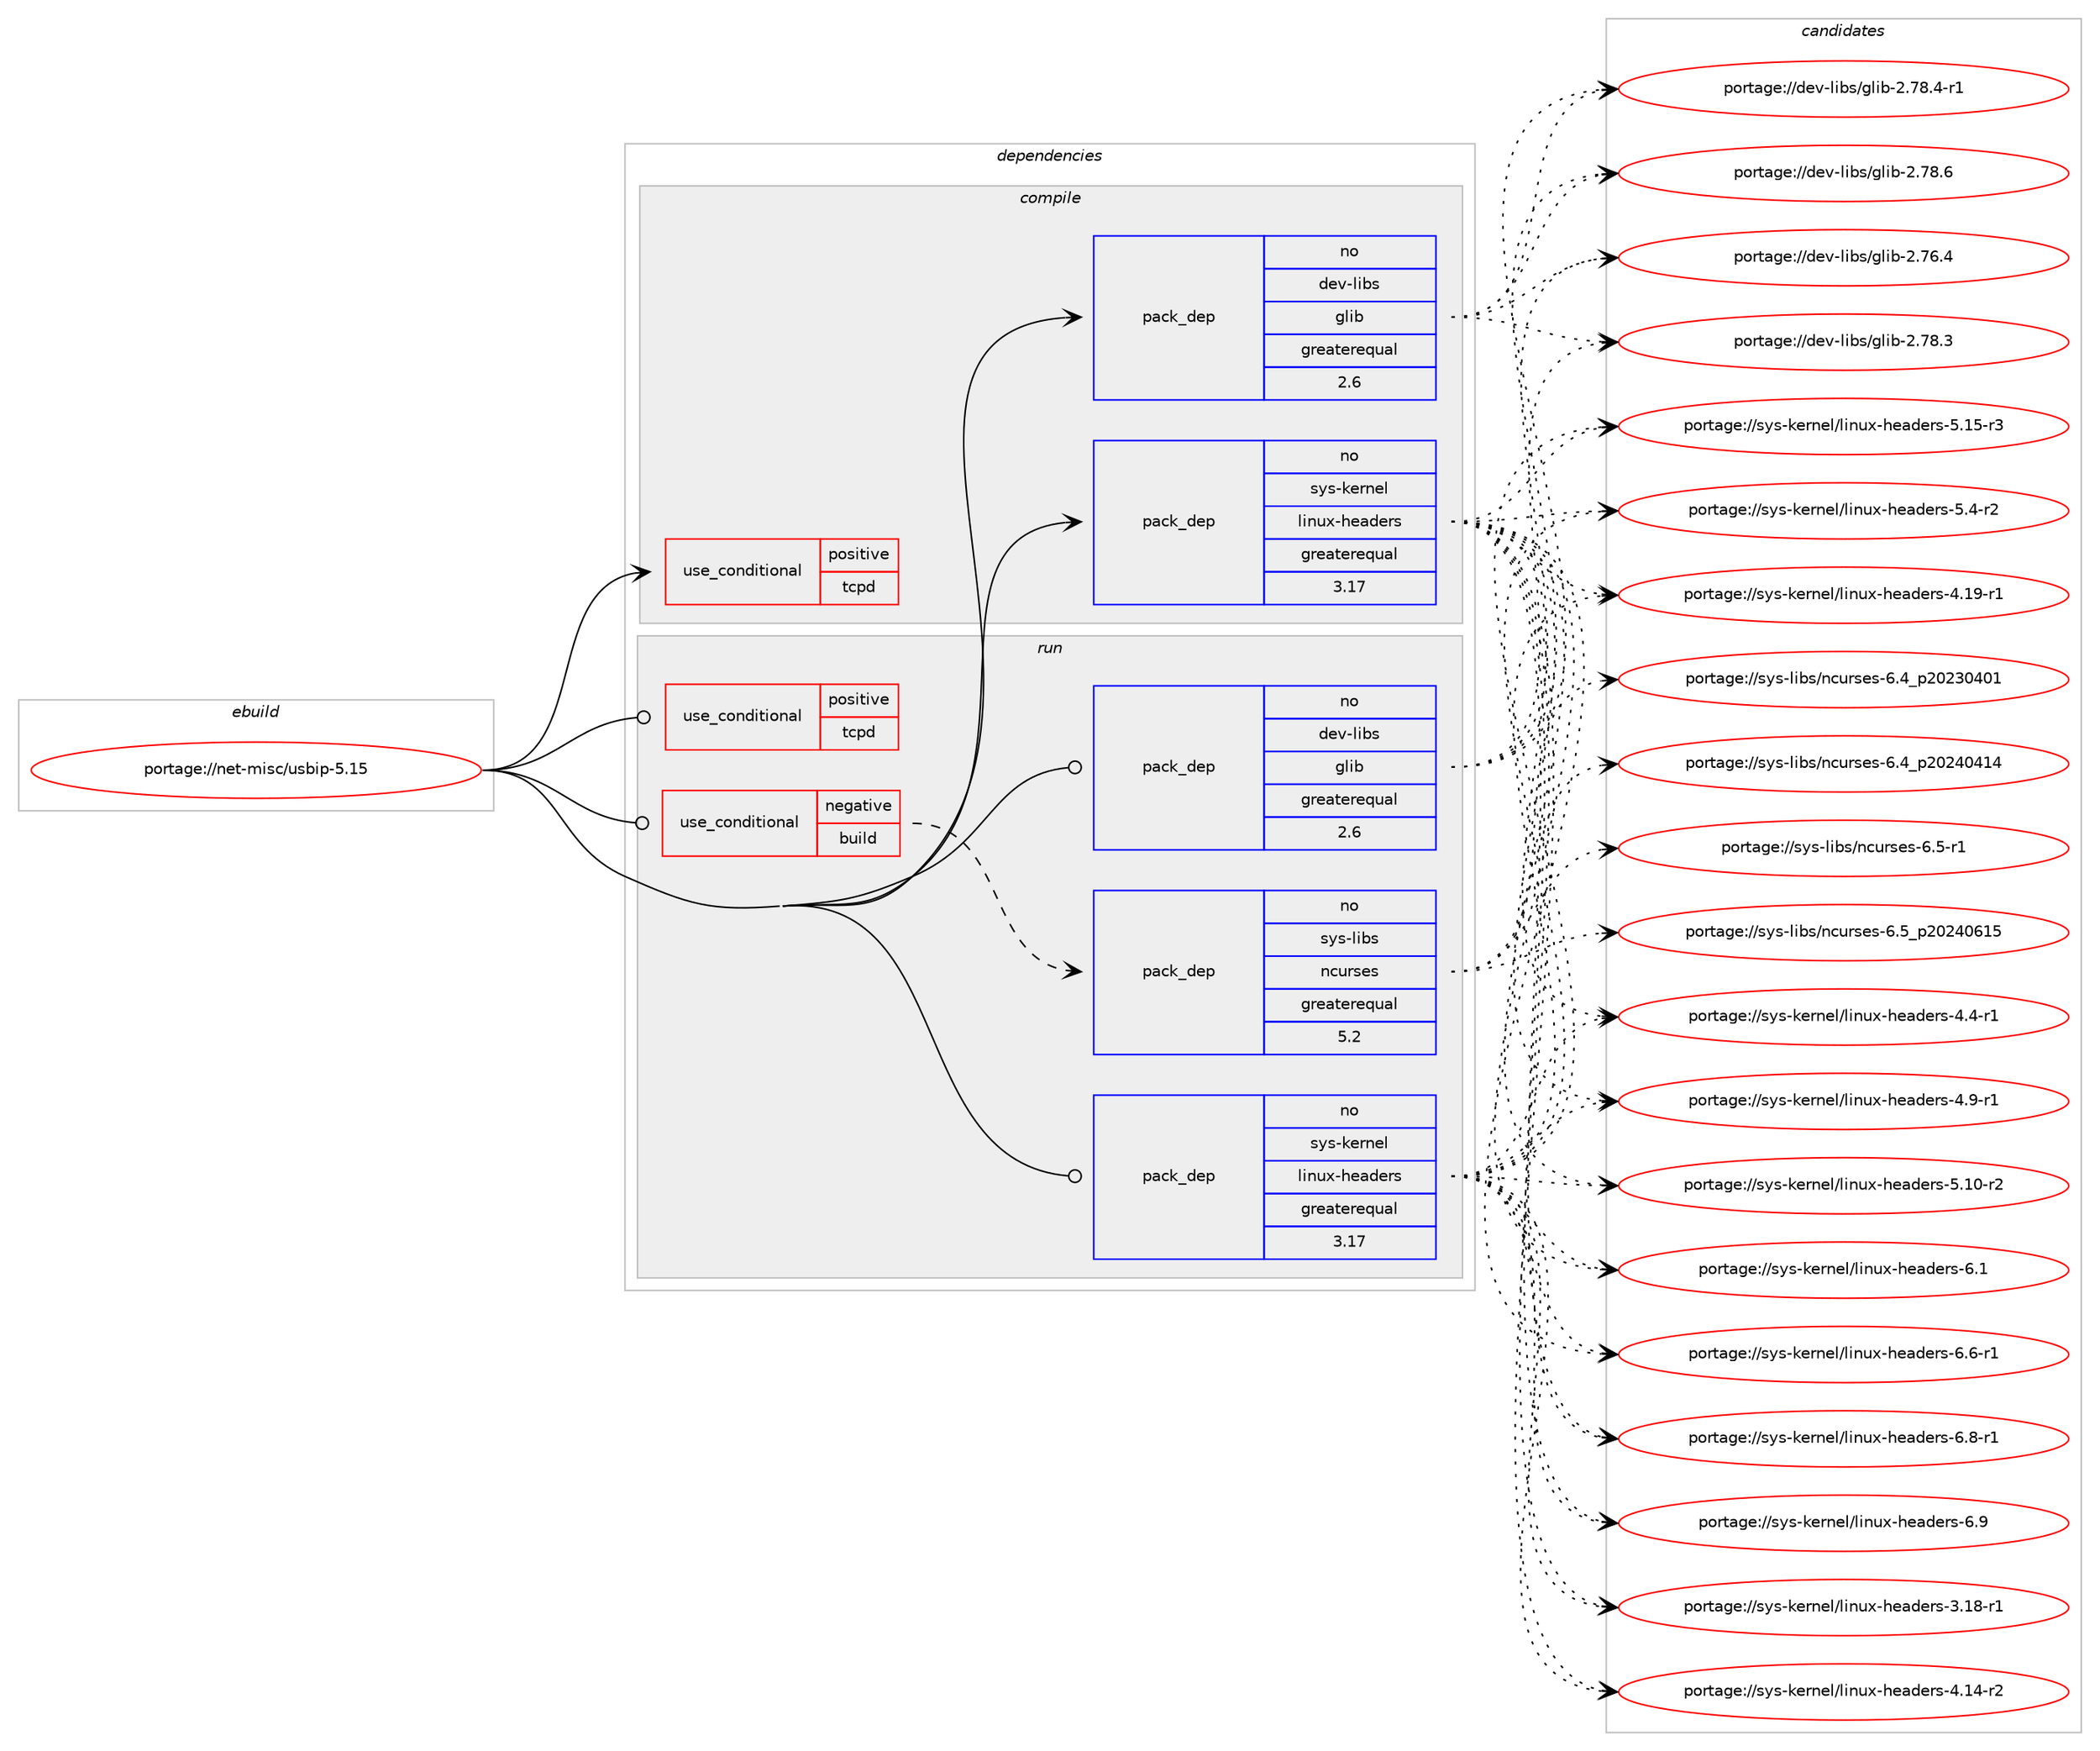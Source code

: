 digraph prolog {

# *************
# Graph options
# *************

newrank=true;
concentrate=true;
compound=true;
graph [rankdir=LR,fontname=Helvetica,fontsize=10,ranksep=1.5];#, ranksep=2.5, nodesep=0.2];
edge  [arrowhead=vee];
node  [fontname=Helvetica,fontsize=10];

# **********
# The ebuild
# **********

subgraph cluster_leftcol {
color=gray;
rank=same;
label=<<i>ebuild</i>>;
id [label="portage://net-misc/usbip-5.15", color=red, width=4, href="../net-misc/usbip-5.15.svg"];
}

# ****************
# The dependencies
# ****************

subgraph cluster_midcol {
color=gray;
label=<<i>dependencies</i>>;
subgraph cluster_compile {
fillcolor="#eeeeee";
style=filled;
label=<<i>compile</i>>;
subgraph cond96885 {
dependency191303 [label=<<TABLE BORDER="0" CELLBORDER="1" CELLSPACING="0" CELLPADDING="4"><TR><TD ROWSPAN="3" CELLPADDING="10">use_conditional</TD></TR><TR><TD>positive</TD></TR><TR><TD>tcpd</TD></TR></TABLE>>, shape=none, color=red];
# *** BEGIN UNKNOWN DEPENDENCY TYPE (TODO) ***
# dependency191303 -> package_dependency(portage://net-misc/usbip-5.15,install,no,sys-apps,tcp-wrappers,none,[,,],[],[])
# *** END UNKNOWN DEPENDENCY TYPE (TODO) ***

}
id:e -> dependency191303:w [weight=20,style="solid",arrowhead="vee"];
subgraph pack91753 {
dependency191304 [label=<<TABLE BORDER="0" CELLBORDER="1" CELLSPACING="0" CELLPADDING="4" WIDTH="220"><TR><TD ROWSPAN="6" CELLPADDING="30">pack_dep</TD></TR><TR><TD WIDTH="110">no</TD></TR><TR><TD>dev-libs</TD></TR><TR><TD>glib</TD></TR><TR><TD>greaterequal</TD></TR><TR><TD>2.6</TD></TR></TABLE>>, shape=none, color=blue];
}
id:e -> dependency191304:w [weight=20,style="solid",arrowhead="vee"];
# *** BEGIN UNKNOWN DEPENDENCY TYPE (TODO) ***
# id -> package_dependency(portage://net-misc/usbip-5.15,install,no,sys-apps,hwdata,none,[,,],[],[])
# *** END UNKNOWN DEPENDENCY TYPE (TODO) ***

subgraph pack91754 {
dependency191305 [label=<<TABLE BORDER="0" CELLBORDER="1" CELLSPACING="0" CELLPADDING="4" WIDTH="220"><TR><TD ROWSPAN="6" CELLPADDING="30">pack_dep</TD></TR><TR><TD WIDTH="110">no</TD></TR><TR><TD>sys-kernel</TD></TR><TR><TD>linux-headers</TD></TR><TR><TD>greaterequal</TD></TR><TR><TD>3.17</TD></TR></TABLE>>, shape=none, color=blue];
}
id:e -> dependency191305:w [weight=20,style="solid",arrowhead="vee"];
# *** BEGIN UNKNOWN DEPENDENCY TYPE (TODO) ***
# id -> package_dependency(portage://net-misc/usbip-5.15,install,no,virtual,libudev,none,[,,],[],[])
# *** END UNKNOWN DEPENDENCY TYPE (TODO) ***

}
subgraph cluster_compileandrun {
fillcolor="#eeeeee";
style=filled;
label=<<i>compile and run</i>>;
}
subgraph cluster_run {
fillcolor="#eeeeee";
style=filled;
label=<<i>run</i>>;
subgraph cond96886 {
dependency191306 [label=<<TABLE BORDER="0" CELLBORDER="1" CELLSPACING="0" CELLPADDING="4"><TR><TD ROWSPAN="3" CELLPADDING="10">use_conditional</TD></TR><TR><TD>negative</TD></TR><TR><TD>build</TD></TR></TABLE>>, shape=none, color=red];
# *** BEGIN UNKNOWN DEPENDENCY TYPE (TODO) ***
# dependency191306 -> package_dependency(portage://net-misc/usbip-5.15,run,no,app-alternatives,cpio,none,[,,],[],[])
# *** END UNKNOWN DEPENDENCY TYPE (TODO) ***

# *** BEGIN UNKNOWN DEPENDENCY TYPE (TODO) ***
# dependency191306 -> package_dependency(portage://net-misc/usbip-5.15,run,no,dev-lang,perl,none,[,,],[],[])
# *** END UNKNOWN DEPENDENCY TYPE (TODO) ***

# *** BEGIN UNKNOWN DEPENDENCY TYPE (TODO) ***
# dependency191306 -> package_dependency(portage://net-misc/usbip-5.15,run,no,app-alternatives,bc,none,[,,],[],[])
# *** END UNKNOWN DEPENDENCY TYPE (TODO) ***

# *** BEGIN UNKNOWN DEPENDENCY TYPE (TODO) ***
# dependency191306 -> package_dependency(portage://net-misc/usbip-5.15,run,no,dev-build,make,none,[,,],[],[])
# *** END UNKNOWN DEPENDENCY TYPE (TODO) ***

# *** BEGIN UNKNOWN DEPENDENCY TYPE (TODO) ***
# dependency191306 -> package_dependency(portage://net-misc/usbip-5.15,run,no,sys-devel,bison,none,[,,],[],[])
# *** END UNKNOWN DEPENDENCY TYPE (TODO) ***

# *** BEGIN UNKNOWN DEPENDENCY TYPE (TODO) ***
# dependency191306 -> package_dependency(portage://net-misc/usbip-5.15,run,no,sys-devel,flex,none,[,,],[],[])
# *** END UNKNOWN DEPENDENCY TYPE (TODO) ***

subgraph pack91755 {
dependency191307 [label=<<TABLE BORDER="0" CELLBORDER="1" CELLSPACING="0" CELLPADDING="4" WIDTH="220"><TR><TD ROWSPAN="6" CELLPADDING="30">pack_dep</TD></TR><TR><TD WIDTH="110">no</TD></TR><TR><TD>sys-libs</TD></TR><TR><TD>ncurses</TD></TR><TR><TD>greaterequal</TD></TR><TR><TD>5.2</TD></TR></TABLE>>, shape=none, color=blue];
}
dependency191306:e -> dependency191307:w [weight=20,style="dashed",arrowhead="vee"];
# *** BEGIN UNKNOWN DEPENDENCY TYPE (TODO) ***
# dependency191306 -> package_dependency(portage://net-misc/usbip-5.15,run,no,virtual,libelf,none,[,,],[],[])
# *** END UNKNOWN DEPENDENCY TYPE (TODO) ***

# *** BEGIN UNKNOWN DEPENDENCY TYPE (TODO) ***
# dependency191306 -> package_dependency(portage://net-misc/usbip-5.15,run,no,virtual,pkgconfig,none,[,,],[],[])
# *** END UNKNOWN DEPENDENCY TYPE (TODO) ***

}
id:e -> dependency191306:w [weight=20,style="solid",arrowhead="odot"];
subgraph cond96887 {
dependency191308 [label=<<TABLE BORDER="0" CELLBORDER="1" CELLSPACING="0" CELLPADDING="4"><TR><TD ROWSPAN="3" CELLPADDING="10">use_conditional</TD></TR><TR><TD>positive</TD></TR><TR><TD>tcpd</TD></TR></TABLE>>, shape=none, color=red];
# *** BEGIN UNKNOWN DEPENDENCY TYPE (TODO) ***
# dependency191308 -> package_dependency(portage://net-misc/usbip-5.15,run,no,sys-apps,tcp-wrappers,none,[,,],[],[])
# *** END UNKNOWN DEPENDENCY TYPE (TODO) ***

}
id:e -> dependency191308:w [weight=20,style="solid",arrowhead="odot"];
subgraph pack91756 {
dependency191309 [label=<<TABLE BORDER="0" CELLBORDER="1" CELLSPACING="0" CELLPADDING="4" WIDTH="220"><TR><TD ROWSPAN="6" CELLPADDING="30">pack_dep</TD></TR><TR><TD WIDTH="110">no</TD></TR><TR><TD>dev-libs</TD></TR><TR><TD>glib</TD></TR><TR><TD>greaterequal</TD></TR><TR><TD>2.6</TD></TR></TABLE>>, shape=none, color=blue];
}
id:e -> dependency191309:w [weight=20,style="solid",arrowhead="odot"];
# *** BEGIN UNKNOWN DEPENDENCY TYPE (TODO) ***
# id -> package_dependency(portage://net-misc/usbip-5.15,run,no,sys-apps,hwdata,none,[,,],[],[])
# *** END UNKNOWN DEPENDENCY TYPE (TODO) ***

subgraph pack91757 {
dependency191310 [label=<<TABLE BORDER="0" CELLBORDER="1" CELLSPACING="0" CELLPADDING="4" WIDTH="220"><TR><TD ROWSPAN="6" CELLPADDING="30">pack_dep</TD></TR><TR><TD WIDTH="110">no</TD></TR><TR><TD>sys-kernel</TD></TR><TR><TD>linux-headers</TD></TR><TR><TD>greaterequal</TD></TR><TR><TD>3.17</TD></TR></TABLE>>, shape=none, color=blue];
}
id:e -> dependency191310:w [weight=20,style="solid",arrowhead="odot"];
# *** BEGIN UNKNOWN DEPENDENCY TYPE (TODO) ***
# id -> package_dependency(portage://net-misc/usbip-5.15,run,no,virtual,libudev,none,[,,],[],[])
# *** END UNKNOWN DEPENDENCY TYPE (TODO) ***

}
}

# **************
# The candidates
# **************

subgraph cluster_choices {
rank=same;
color=gray;
label=<<i>candidates</i>>;

subgraph choice91753 {
color=black;
nodesep=1;
choice1001011184510810598115471031081059845504655544652 [label="portage://dev-libs/glib-2.76.4", color=red, width=4,href="../dev-libs/glib-2.76.4.svg"];
choice1001011184510810598115471031081059845504655564651 [label="portage://dev-libs/glib-2.78.3", color=red, width=4,href="../dev-libs/glib-2.78.3.svg"];
choice10010111845108105981154710310810598455046555646524511449 [label="portage://dev-libs/glib-2.78.4-r1", color=red, width=4,href="../dev-libs/glib-2.78.4-r1.svg"];
choice1001011184510810598115471031081059845504655564654 [label="portage://dev-libs/glib-2.78.6", color=red, width=4,href="../dev-libs/glib-2.78.6.svg"];
dependency191304:e -> choice1001011184510810598115471031081059845504655544652:w [style=dotted,weight="100"];
dependency191304:e -> choice1001011184510810598115471031081059845504655564651:w [style=dotted,weight="100"];
dependency191304:e -> choice10010111845108105981154710310810598455046555646524511449:w [style=dotted,weight="100"];
dependency191304:e -> choice1001011184510810598115471031081059845504655564654:w [style=dotted,weight="100"];
}
subgraph choice91754 {
color=black;
nodesep=1;
choice1151211154510710111411010110847108105110117120451041019710010111411545514649564511449 [label="portage://sys-kernel/linux-headers-3.18-r1", color=red, width=4,href="../sys-kernel/linux-headers-3.18-r1.svg"];
choice1151211154510710111411010110847108105110117120451041019710010111411545524649524511450 [label="portage://sys-kernel/linux-headers-4.14-r2", color=red, width=4,href="../sys-kernel/linux-headers-4.14-r2.svg"];
choice1151211154510710111411010110847108105110117120451041019710010111411545524649574511449 [label="portage://sys-kernel/linux-headers-4.19-r1", color=red, width=4,href="../sys-kernel/linux-headers-4.19-r1.svg"];
choice11512111545107101114110101108471081051101171204510410197100101114115455246524511449 [label="portage://sys-kernel/linux-headers-4.4-r1", color=red, width=4,href="../sys-kernel/linux-headers-4.4-r1.svg"];
choice11512111545107101114110101108471081051101171204510410197100101114115455246574511449 [label="portage://sys-kernel/linux-headers-4.9-r1", color=red, width=4,href="../sys-kernel/linux-headers-4.9-r1.svg"];
choice1151211154510710111411010110847108105110117120451041019710010111411545534649484511450 [label="portage://sys-kernel/linux-headers-5.10-r2", color=red, width=4,href="../sys-kernel/linux-headers-5.10-r2.svg"];
choice1151211154510710111411010110847108105110117120451041019710010111411545534649534511451 [label="portage://sys-kernel/linux-headers-5.15-r3", color=red, width=4,href="../sys-kernel/linux-headers-5.15-r3.svg"];
choice11512111545107101114110101108471081051101171204510410197100101114115455346524511450 [label="portage://sys-kernel/linux-headers-5.4-r2", color=red, width=4,href="../sys-kernel/linux-headers-5.4-r2.svg"];
choice1151211154510710111411010110847108105110117120451041019710010111411545544649 [label="portage://sys-kernel/linux-headers-6.1", color=red, width=4,href="../sys-kernel/linux-headers-6.1.svg"];
choice11512111545107101114110101108471081051101171204510410197100101114115455446544511449 [label="portage://sys-kernel/linux-headers-6.6-r1", color=red, width=4,href="../sys-kernel/linux-headers-6.6-r1.svg"];
choice11512111545107101114110101108471081051101171204510410197100101114115455446564511449 [label="portage://sys-kernel/linux-headers-6.8-r1", color=red, width=4,href="../sys-kernel/linux-headers-6.8-r1.svg"];
choice1151211154510710111411010110847108105110117120451041019710010111411545544657 [label="portage://sys-kernel/linux-headers-6.9", color=red, width=4,href="../sys-kernel/linux-headers-6.9.svg"];
dependency191305:e -> choice1151211154510710111411010110847108105110117120451041019710010111411545514649564511449:w [style=dotted,weight="100"];
dependency191305:e -> choice1151211154510710111411010110847108105110117120451041019710010111411545524649524511450:w [style=dotted,weight="100"];
dependency191305:e -> choice1151211154510710111411010110847108105110117120451041019710010111411545524649574511449:w [style=dotted,weight="100"];
dependency191305:e -> choice11512111545107101114110101108471081051101171204510410197100101114115455246524511449:w [style=dotted,weight="100"];
dependency191305:e -> choice11512111545107101114110101108471081051101171204510410197100101114115455246574511449:w [style=dotted,weight="100"];
dependency191305:e -> choice1151211154510710111411010110847108105110117120451041019710010111411545534649484511450:w [style=dotted,weight="100"];
dependency191305:e -> choice1151211154510710111411010110847108105110117120451041019710010111411545534649534511451:w [style=dotted,weight="100"];
dependency191305:e -> choice11512111545107101114110101108471081051101171204510410197100101114115455346524511450:w [style=dotted,weight="100"];
dependency191305:e -> choice1151211154510710111411010110847108105110117120451041019710010111411545544649:w [style=dotted,weight="100"];
dependency191305:e -> choice11512111545107101114110101108471081051101171204510410197100101114115455446544511449:w [style=dotted,weight="100"];
dependency191305:e -> choice11512111545107101114110101108471081051101171204510410197100101114115455446564511449:w [style=dotted,weight="100"];
dependency191305:e -> choice1151211154510710111411010110847108105110117120451041019710010111411545544657:w [style=dotted,weight="100"];
}
subgraph choice91755 {
color=black;
nodesep=1;
choice1151211154510810598115471109911711411510111545544652951125048505148524849 [label="portage://sys-libs/ncurses-6.4_p20230401", color=red, width=4,href="../sys-libs/ncurses-6.4_p20230401.svg"];
choice1151211154510810598115471109911711411510111545544652951125048505248524952 [label="portage://sys-libs/ncurses-6.4_p20240414", color=red, width=4,href="../sys-libs/ncurses-6.4_p20240414.svg"];
choice11512111545108105981154711099117114115101115455446534511449 [label="portage://sys-libs/ncurses-6.5-r1", color=red, width=4,href="../sys-libs/ncurses-6.5-r1.svg"];
choice1151211154510810598115471109911711411510111545544653951125048505248544953 [label="portage://sys-libs/ncurses-6.5_p20240615", color=red, width=4,href="../sys-libs/ncurses-6.5_p20240615.svg"];
dependency191307:e -> choice1151211154510810598115471109911711411510111545544652951125048505148524849:w [style=dotted,weight="100"];
dependency191307:e -> choice1151211154510810598115471109911711411510111545544652951125048505248524952:w [style=dotted,weight="100"];
dependency191307:e -> choice11512111545108105981154711099117114115101115455446534511449:w [style=dotted,weight="100"];
dependency191307:e -> choice1151211154510810598115471109911711411510111545544653951125048505248544953:w [style=dotted,weight="100"];
}
subgraph choice91756 {
color=black;
nodesep=1;
choice1001011184510810598115471031081059845504655544652 [label="portage://dev-libs/glib-2.76.4", color=red, width=4,href="../dev-libs/glib-2.76.4.svg"];
choice1001011184510810598115471031081059845504655564651 [label="portage://dev-libs/glib-2.78.3", color=red, width=4,href="../dev-libs/glib-2.78.3.svg"];
choice10010111845108105981154710310810598455046555646524511449 [label="portage://dev-libs/glib-2.78.4-r1", color=red, width=4,href="../dev-libs/glib-2.78.4-r1.svg"];
choice1001011184510810598115471031081059845504655564654 [label="portage://dev-libs/glib-2.78.6", color=red, width=4,href="../dev-libs/glib-2.78.6.svg"];
dependency191309:e -> choice1001011184510810598115471031081059845504655544652:w [style=dotted,weight="100"];
dependency191309:e -> choice1001011184510810598115471031081059845504655564651:w [style=dotted,weight="100"];
dependency191309:e -> choice10010111845108105981154710310810598455046555646524511449:w [style=dotted,weight="100"];
dependency191309:e -> choice1001011184510810598115471031081059845504655564654:w [style=dotted,weight="100"];
}
subgraph choice91757 {
color=black;
nodesep=1;
choice1151211154510710111411010110847108105110117120451041019710010111411545514649564511449 [label="portage://sys-kernel/linux-headers-3.18-r1", color=red, width=4,href="../sys-kernel/linux-headers-3.18-r1.svg"];
choice1151211154510710111411010110847108105110117120451041019710010111411545524649524511450 [label="portage://sys-kernel/linux-headers-4.14-r2", color=red, width=4,href="../sys-kernel/linux-headers-4.14-r2.svg"];
choice1151211154510710111411010110847108105110117120451041019710010111411545524649574511449 [label="portage://sys-kernel/linux-headers-4.19-r1", color=red, width=4,href="../sys-kernel/linux-headers-4.19-r1.svg"];
choice11512111545107101114110101108471081051101171204510410197100101114115455246524511449 [label="portage://sys-kernel/linux-headers-4.4-r1", color=red, width=4,href="../sys-kernel/linux-headers-4.4-r1.svg"];
choice11512111545107101114110101108471081051101171204510410197100101114115455246574511449 [label="portage://sys-kernel/linux-headers-4.9-r1", color=red, width=4,href="../sys-kernel/linux-headers-4.9-r1.svg"];
choice1151211154510710111411010110847108105110117120451041019710010111411545534649484511450 [label="portage://sys-kernel/linux-headers-5.10-r2", color=red, width=4,href="../sys-kernel/linux-headers-5.10-r2.svg"];
choice1151211154510710111411010110847108105110117120451041019710010111411545534649534511451 [label="portage://sys-kernel/linux-headers-5.15-r3", color=red, width=4,href="../sys-kernel/linux-headers-5.15-r3.svg"];
choice11512111545107101114110101108471081051101171204510410197100101114115455346524511450 [label="portage://sys-kernel/linux-headers-5.4-r2", color=red, width=4,href="../sys-kernel/linux-headers-5.4-r2.svg"];
choice1151211154510710111411010110847108105110117120451041019710010111411545544649 [label="portage://sys-kernel/linux-headers-6.1", color=red, width=4,href="../sys-kernel/linux-headers-6.1.svg"];
choice11512111545107101114110101108471081051101171204510410197100101114115455446544511449 [label="portage://sys-kernel/linux-headers-6.6-r1", color=red, width=4,href="../sys-kernel/linux-headers-6.6-r1.svg"];
choice11512111545107101114110101108471081051101171204510410197100101114115455446564511449 [label="portage://sys-kernel/linux-headers-6.8-r1", color=red, width=4,href="../sys-kernel/linux-headers-6.8-r1.svg"];
choice1151211154510710111411010110847108105110117120451041019710010111411545544657 [label="portage://sys-kernel/linux-headers-6.9", color=red, width=4,href="../sys-kernel/linux-headers-6.9.svg"];
dependency191310:e -> choice1151211154510710111411010110847108105110117120451041019710010111411545514649564511449:w [style=dotted,weight="100"];
dependency191310:e -> choice1151211154510710111411010110847108105110117120451041019710010111411545524649524511450:w [style=dotted,weight="100"];
dependency191310:e -> choice1151211154510710111411010110847108105110117120451041019710010111411545524649574511449:w [style=dotted,weight="100"];
dependency191310:e -> choice11512111545107101114110101108471081051101171204510410197100101114115455246524511449:w [style=dotted,weight="100"];
dependency191310:e -> choice11512111545107101114110101108471081051101171204510410197100101114115455246574511449:w [style=dotted,weight="100"];
dependency191310:e -> choice1151211154510710111411010110847108105110117120451041019710010111411545534649484511450:w [style=dotted,weight="100"];
dependency191310:e -> choice1151211154510710111411010110847108105110117120451041019710010111411545534649534511451:w [style=dotted,weight="100"];
dependency191310:e -> choice11512111545107101114110101108471081051101171204510410197100101114115455346524511450:w [style=dotted,weight="100"];
dependency191310:e -> choice1151211154510710111411010110847108105110117120451041019710010111411545544649:w [style=dotted,weight="100"];
dependency191310:e -> choice11512111545107101114110101108471081051101171204510410197100101114115455446544511449:w [style=dotted,weight="100"];
dependency191310:e -> choice11512111545107101114110101108471081051101171204510410197100101114115455446564511449:w [style=dotted,weight="100"];
dependency191310:e -> choice1151211154510710111411010110847108105110117120451041019710010111411545544657:w [style=dotted,weight="100"];
}
}

}
